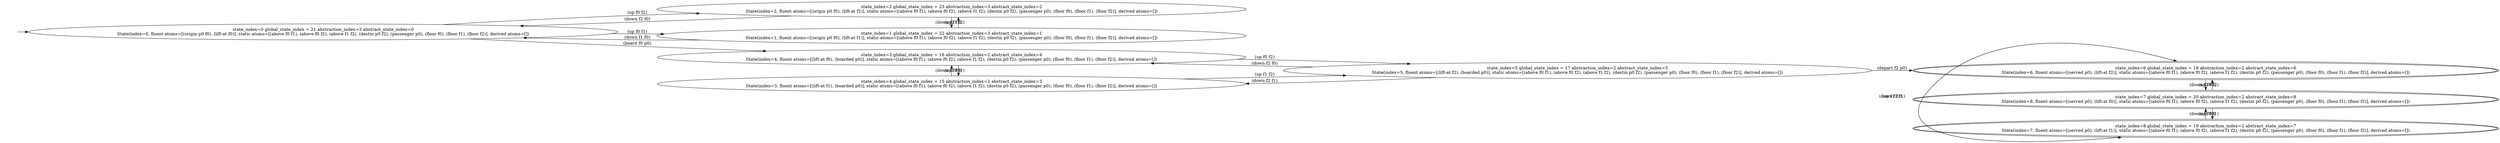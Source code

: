 digraph {
rankdir="LR"
s0[label="state_index=0 global_state_index = 21 abstraction_index=3 abstract_state_index=0
State(index=0, fluent atoms=[(origin p0 f0), (lift-at f0)], static atoms=[(above f0 f1), (above f0 f2), (above f1 f2), (destin p0 f2), (passenger p0), (floor f0), (floor f1), (floor f2)], derived atoms=[])
"]
s1[label="state_index=1 global_state_index = 22 abstraction_index=3 abstract_state_index=1
State(index=1, fluent atoms=[(origin p0 f0), (lift-at f1)], static atoms=[(above f0 f1), (above f0 f2), (above f1 f2), (destin p0 f2), (passenger p0), (floor f0), (floor f1), (floor f2)], derived atoms=[])
"]
s2[label="state_index=2 global_state_index = 23 abstraction_index=3 abstract_state_index=2
State(index=2, fluent atoms=[(origin p0 f0), (lift-at f2)], static atoms=[(above f0 f1), (above f0 f2), (above f1 f2), (destin p0 f2), (passenger p0), (floor f0), (floor f1), (floor f2)], derived atoms=[])
"]
s3[label="state_index=3 global_state_index = 16 abstraction_index=2 abstract_state_index=4
State(index=4, fluent atoms=[(lift-at f0), (boarded p0)], static atoms=[(above f0 f1), (above f0 f2), (above f1 f2), (destin p0 f2), (passenger p0), (floor f0), (floor f1), (floor f2)], derived atoms=[])
"]
s4[label="state_index=4 global_state_index = 15 abstraction_index=2 abstract_state_index=3
State(index=3, fluent atoms=[(lift-at f1), (boarded p0)], static atoms=[(above f0 f1), (above f0 f2), (above f1 f2), (destin p0 f2), (passenger p0), (floor f0), (floor f1), (floor f2)], derived atoms=[])
"]
s5[label="state_index=5 global_state_index = 17 abstraction_index=2 abstract_state_index=5
State(index=5, fluent atoms=[(lift-at f2), (boarded p0)], static atoms=[(above f0 f1), (above f0 f2), (above f1 f2), (destin p0 f2), (passenger p0), (floor f0), (floor f1), (floor f2)], derived atoms=[])
"]
s6[peripheries=2,label="state_index=6 global_state_index = 18 abstraction_index=2 abstract_state_index=6
State(index=6, fluent atoms=[(served p0), (lift-at f2)], static atoms=[(above f0 f1), (above f0 f2), (above f1 f2), (destin p0 f2), (passenger p0), (floor f0), (floor f1), (floor f2)], derived atoms=[])
"]
s7[peripheries=2,label="state_index=7 global_state_index = 20 abstraction_index=2 abstract_state_index=8
State(index=8, fluent atoms=[(served p0), (lift-at f0)], static atoms=[(above f0 f1), (above f0 f2), (above f1 f2), (destin p0 f2), (passenger p0), (floor f0), (floor f1), (floor f2)], derived atoms=[])
"]
s8[peripheries=2,label="state_index=8 global_state_index = 19 abstraction_index=2 abstract_state_index=7
State(index=7, fluent atoms=[(served p0), (lift-at f1)], static atoms=[(above f0 f1), (above f0 f2), (above f1 f2), (destin p0 f2), (passenger p0), (floor f0), (floor f1), (floor f2)], derived atoms=[])
"]
Dangling [ label = "", style = invis ]
{ rank = same; Dangling }
Dangling -> s0
{ rank = same; s1,s2}
{ rank = same; s0}
{ rank = same; s3,s4}
{ rank = same; s5}
{ rank = same; s6,s7,s8}
s0->s1 [label="(up f0 f1)
"]
s0->s2 [label="(up f0 f2)
"]
s0->s3 [label="(board f0 p0)
"]
s1->s0 [label="(down f1 f0)
"]
s1->s2 [label="(up f1 f2)
"]
s2->s0 [label="(down f2 f0)
"]
s2->s1 [label="(down f2 f1)
"]
s3->s4 [label="(up f0 f1)
"]
s3->s5 [label="(up f0 f2)
"]
s4->s3 [label="(down f1 f0)
"]
s4->s5 [label="(up f1 f2)
"]
s5->s3 [label="(down f2 f0)
"]
s5->s4 [label="(down f2 f1)
"]
s5->s6 [label="(depart f2 p0)
"]
s6->s7 [label="(down f2 f0)
"]
s6->s8 [label="(down f2 f1)
"]
s7->s6 [label="(up f0 f2)
"]
s7->s8 [label="(up f0 f1)
"]
s8->s6 [label="(up f1 f2)
"]
s8->s7 [label="(down f1 f0)
"]
}
